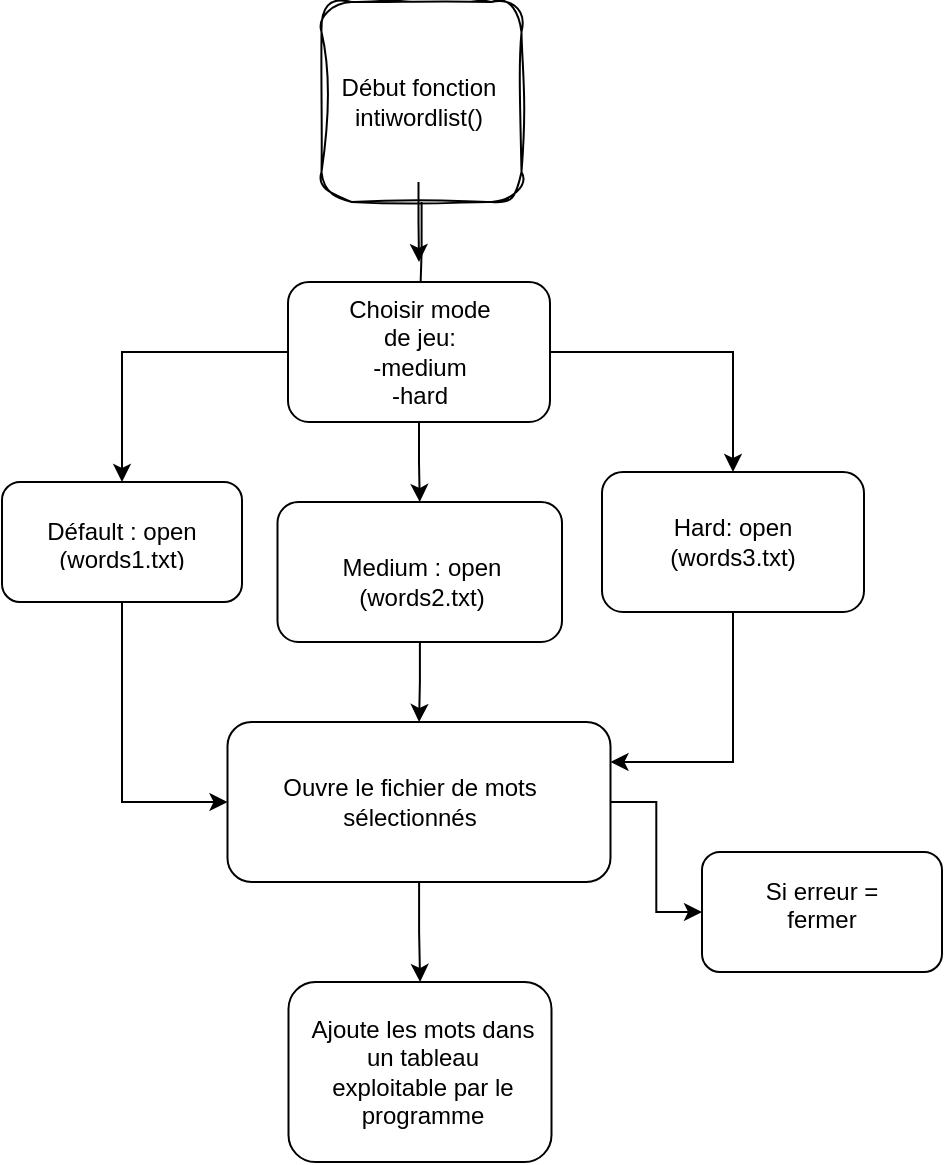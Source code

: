 <mxfile version="24.7.17">
  <diagram name="Page-1" id="u1wejYDCxPziOqvg0UVe">
    <mxGraphModel dx="838" dy="947" grid="1" gridSize="10" guides="1" tooltips="1" connect="1" arrows="1" fold="1" page="1" pageScale="1" pageWidth="827" pageHeight="1169" math="0" shadow="0">
      <root>
        <mxCell id="0" />
        <mxCell id="1" parent="0" />
        <mxCell id="ELO0OsSYZ6OSHaYVFXXq-2" style="edgeStyle=orthogonalEdgeStyle;rounded=0;orthogonalLoop=1;jettySize=auto;html=1;" edge="1" parent="1" source="ELO0OsSYZ6OSHaYVFXXq-1">
          <mxGeometry relative="1" as="geometry">
            <mxPoint x="429" y="270" as="targetPoint" />
          </mxGeometry>
        </mxCell>
        <mxCell id="ELO0OsSYZ6OSHaYVFXXq-1" value="" style="whiteSpace=wrap;html=1;aspect=fixed;rounded=1;glass=0;sketch=1;curveFitting=1;jiggle=2;" vertex="1" parent="1">
          <mxGeometry x="379.75" y="120" width="100" height="100" as="geometry" />
        </mxCell>
        <mxCell id="ELO0OsSYZ6OSHaYVFXXq-4" style="edgeStyle=orthogonalEdgeStyle;rounded=0;orthogonalLoop=1;jettySize=auto;html=1;" edge="1" parent="1" source="ELO0OsSYZ6OSHaYVFXXq-3" target="ELO0OsSYZ6OSHaYVFXXq-5">
          <mxGeometry relative="1" as="geometry">
            <mxPoint x="429" y="380" as="targetPoint" />
          </mxGeometry>
        </mxCell>
        <mxCell id="ELO0OsSYZ6OSHaYVFXXq-16" value="" style="edgeStyle=orthogonalEdgeStyle;rounded=0;orthogonalLoop=1;jettySize=auto;html=1;" edge="1" parent="1" source="ELO0OsSYZ6OSHaYVFXXq-3" target="ELO0OsSYZ6OSHaYVFXXq-15">
          <mxGeometry relative="1" as="geometry" />
        </mxCell>
        <mxCell id="ELO0OsSYZ6OSHaYVFXXq-23" style="edgeStyle=orthogonalEdgeStyle;rounded=0;orthogonalLoop=1;jettySize=auto;html=1;entryX=0.5;entryY=0;entryDx=0;entryDy=0;" edge="1" parent="1" source="ELO0OsSYZ6OSHaYVFXXq-3" target="ELO0OsSYZ6OSHaYVFXXq-13">
          <mxGeometry relative="1" as="geometry" />
        </mxCell>
        <mxCell id="ELO0OsSYZ6OSHaYVFXXq-3" value="" style="rounded=1;whiteSpace=wrap;html=1;" vertex="1" parent="1">
          <mxGeometry x="363" y="260" width="131" height="70" as="geometry" />
        </mxCell>
        <mxCell id="ELO0OsSYZ6OSHaYVFXXq-38" style="edgeStyle=orthogonalEdgeStyle;rounded=0;orthogonalLoop=1;jettySize=auto;html=1;entryX=0;entryY=0.5;entryDx=0;entryDy=0;" edge="1" parent="1" source="ELO0OsSYZ6OSHaYVFXXq-5" target="ELO0OsSYZ6OSHaYVFXXq-25">
          <mxGeometry relative="1" as="geometry" />
        </mxCell>
        <mxCell id="ELO0OsSYZ6OSHaYVFXXq-5" value="" style="rounded=1;whiteSpace=wrap;html=1;" vertex="1" parent="1">
          <mxGeometry x="220" y="360" width="120" height="60" as="geometry" />
        </mxCell>
        <mxCell id="ELO0OsSYZ6OSHaYVFXXq-37" value="" style="edgeStyle=orthogonalEdgeStyle;rounded=0;orthogonalLoop=1;jettySize=auto;html=1;" edge="1" parent="1" source="ELO0OsSYZ6OSHaYVFXXq-10" target="ELO0OsSYZ6OSHaYVFXXq-17">
          <mxGeometry relative="1" as="geometry" />
        </mxCell>
        <UserObject label="Début fonction&lt;div&gt;intiwordlist()&lt;/div&gt;" placeholders="1" name="Variable" id="ELO0OsSYZ6OSHaYVFXXq-10">
          <mxCell style="text;html=1;strokeColor=none;fillColor=none;align=center;verticalAlign=middle;whiteSpace=wrap;overflow=hidden;rounded=1;" vertex="1" parent="1">
            <mxGeometry x="388" y="130" width="80.5" height="80" as="geometry" />
          </mxCell>
        </UserObject>
        <mxCell id="ELO0OsSYZ6OSHaYVFXXq-24" style="edgeStyle=orthogonalEdgeStyle;rounded=0;orthogonalLoop=1;jettySize=auto;html=1;" edge="1" parent="1" source="ELO0OsSYZ6OSHaYVFXXq-13" target="ELO0OsSYZ6OSHaYVFXXq-25">
          <mxGeometry relative="1" as="geometry">
            <mxPoint x="429.75" y="490" as="targetPoint" />
          </mxGeometry>
        </mxCell>
        <mxCell id="ELO0OsSYZ6OSHaYVFXXq-13" value="" style="rounded=1;whiteSpace=wrap;html=1;" vertex="1" parent="1">
          <mxGeometry x="357.75" y="370" width="142.25" height="70" as="geometry" />
        </mxCell>
        <mxCell id="ELO0OsSYZ6OSHaYVFXXq-39" style="edgeStyle=orthogonalEdgeStyle;rounded=0;orthogonalLoop=1;jettySize=auto;html=1;entryX=1;entryY=0.25;entryDx=0;entryDy=0;" edge="1" parent="1" source="ELO0OsSYZ6OSHaYVFXXq-15" target="ELO0OsSYZ6OSHaYVFXXq-25">
          <mxGeometry relative="1" as="geometry" />
        </mxCell>
        <mxCell id="ELO0OsSYZ6OSHaYVFXXq-15" value="" style="rounded=1;whiteSpace=wrap;html=1;" vertex="1" parent="1">
          <mxGeometry x="520" y="355" width="131" height="70" as="geometry" />
        </mxCell>
        <UserObject label="Choisir mode de jeu:&lt;div&gt;-medium&lt;/div&gt;&lt;div&gt;-hard&lt;/div&gt;" placeholders="1" name="Variable" id="ELO0OsSYZ6OSHaYVFXXq-17">
          <mxCell style="text;html=1;strokeColor=none;fillColor=none;align=center;verticalAlign=middle;whiteSpace=wrap;overflow=hidden;" vertex="1" parent="1">
            <mxGeometry x="388.5" y="250" width="80" height="90" as="geometry" />
          </mxCell>
        </UserObject>
        <UserObject label="Défault : open (words1.txt)" placeholders="1" name="Variable" id="ELO0OsSYZ6OSHaYVFXXq-18">
          <mxCell style="text;html=1;strokeColor=none;fillColor=none;align=center;verticalAlign=middle;whiteSpace=wrap;overflow=hidden;" vertex="1" parent="1">
            <mxGeometry x="230" y="375" width="100" height="30" as="geometry" />
          </mxCell>
        </UserObject>
        <UserObject label="Medium : open&lt;div&gt;(words2.txt)&lt;/div&gt;" placeholders="1" name="Variable" id="ELO0OsSYZ6OSHaYVFXXq-19">
          <mxCell style="text;html=1;strokeColor=none;fillColor=none;align=center;verticalAlign=middle;whiteSpace=wrap;overflow=hidden;" vertex="1" parent="1">
            <mxGeometry x="380" y="390" width="100" height="40" as="geometry" />
          </mxCell>
        </UserObject>
        <UserObject label="Hard: open&lt;div&gt;(words3.txt)&lt;/div&gt;" placeholders="1" name="Variable" id="ELO0OsSYZ6OSHaYVFXXq-20">
          <mxCell style="text;html=1;strokeColor=none;fillColor=none;align=center;verticalAlign=middle;whiteSpace=wrap;overflow=hidden;" vertex="1" parent="1">
            <mxGeometry x="538.25" y="372.5" width="94.5" height="35" as="geometry" />
          </mxCell>
        </UserObject>
        <mxCell id="ELO0OsSYZ6OSHaYVFXXq-28" style="edgeStyle=orthogonalEdgeStyle;rounded=0;orthogonalLoop=1;jettySize=auto;html=1;entryX=0;entryY=0.5;entryDx=0;entryDy=0;" edge="1" parent="1" source="ELO0OsSYZ6OSHaYVFXXq-25" target="ELO0OsSYZ6OSHaYVFXXq-29">
          <mxGeometry relative="1" as="geometry">
            <mxPoint x="560" y="520" as="targetPoint" />
          </mxGeometry>
        </mxCell>
        <mxCell id="ELO0OsSYZ6OSHaYVFXXq-34" value="" style="edgeStyle=orthogonalEdgeStyle;rounded=0;orthogonalLoop=1;jettySize=auto;html=1;" edge="1" parent="1" source="ELO0OsSYZ6OSHaYVFXXq-25" target="ELO0OsSYZ6OSHaYVFXXq-33">
          <mxGeometry relative="1" as="geometry" />
        </mxCell>
        <mxCell id="ELO0OsSYZ6OSHaYVFXXq-25" value="" style="rounded=1;whiteSpace=wrap;html=1;" vertex="1" parent="1">
          <mxGeometry x="332.75" y="480" width="191.5" height="80" as="geometry" />
        </mxCell>
        <UserObject label="Ouvre le fichier de mots&lt;div&gt;sélectionnés&lt;/div&gt;" placeholders="1" name="Variable" id="ELO0OsSYZ6OSHaYVFXXq-26">
          <mxCell style="text;html=1;strokeColor=none;fillColor=none;align=center;verticalAlign=middle;whiteSpace=wrap;overflow=hidden;" vertex="1" parent="1">
            <mxGeometry x="357.75" y="495" width="131.5" height="50" as="geometry" />
          </mxCell>
        </UserObject>
        <mxCell id="ELO0OsSYZ6OSHaYVFXXq-29" value="" style="whiteSpace=wrap;html=1;rounded=1;" vertex="1" parent="1">
          <mxGeometry x="570" y="545" width="120" height="60" as="geometry" />
        </mxCell>
        <UserObject label="Si erreur =&lt;div&gt;fermer&lt;/div&gt;" placeholders="1" name="Variable" id="ELO0OsSYZ6OSHaYVFXXq-31">
          <mxCell style="text;html=1;strokeColor=none;fillColor=none;align=center;verticalAlign=middle;whiteSpace=wrap;overflow=hidden;" vertex="1" parent="1">
            <mxGeometry x="590" y="555" width="80" height="30" as="geometry" />
          </mxCell>
        </UserObject>
        <mxCell id="ELO0OsSYZ6OSHaYVFXXq-33" value="" style="whiteSpace=wrap;html=1;rounded=1;" vertex="1" parent="1">
          <mxGeometry x="363.25" y="610" width="131.5" height="90" as="geometry" />
        </mxCell>
        <UserObject label="Ajoute les mots dans un tableau&lt;div&gt;exploitable par le programme&lt;/div&gt;" placeholders="1" name="Variable" id="ELO0OsSYZ6OSHaYVFXXq-36">
          <mxCell style="text;html=1;strokeColor=none;fillColor=none;align=center;verticalAlign=middle;whiteSpace=wrap;overflow=hidden;" vertex="1" parent="1">
            <mxGeometry x="371.5" y="620" width="116.5" height="70" as="geometry" />
          </mxCell>
        </UserObject>
      </root>
    </mxGraphModel>
  </diagram>
</mxfile>
